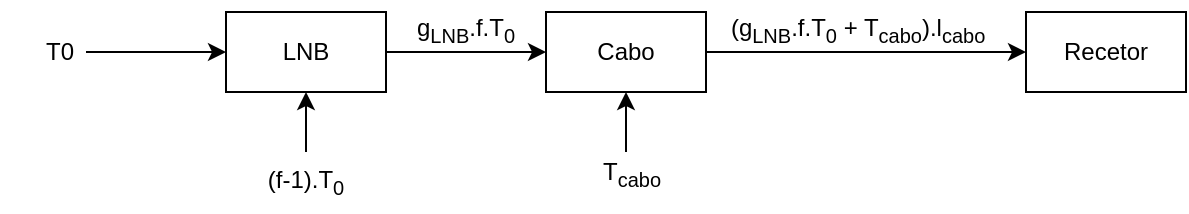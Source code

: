 <mxfile version="20.6.0" type="device"><diagram id="q6Dxpq96mhAu-25Jcwum" name="Página-1"><mxGraphModel dx="903" dy="418" grid="1" gridSize="10" guides="1" tooltips="1" connect="1" arrows="1" fold="1" page="1" pageScale="1" pageWidth="827" pageHeight="1169" math="0" shadow="0"><root><mxCell id="0"/><mxCell id="1" parent="0"/><mxCell id="jSZ7WVD0oFx_amYg4Ojq-1" value="" style="rounded=0;whiteSpace=wrap;html=1;" vertex="1" parent="1"><mxGeometry x="160" y="170" width="80" height="40" as="geometry"/></mxCell><mxCell id="jSZ7WVD0oFx_amYg4Ojq-2" value="LNB" style="text;html=1;strokeColor=none;fillColor=none;align=center;verticalAlign=middle;whiteSpace=wrap;rounded=0;" vertex="1" parent="1"><mxGeometry x="170" y="175" width="60" height="30" as="geometry"/></mxCell><mxCell id="jSZ7WVD0oFx_amYg4Ojq-3" value="" style="endArrow=classic;html=1;rounded=0;entryX=0;entryY=0.5;entryDx=0;entryDy=0;" edge="1" parent="1" target="jSZ7WVD0oFx_amYg4Ojq-1"><mxGeometry width="50" height="50" relative="1" as="geometry"><mxPoint x="90" y="190" as="sourcePoint"/><mxPoint x="440" y="230" as="targetPoint"/></mxGeometry></mxCell><mxCell id="jSZ7WVD0oFx_amYg4Ojq-4" value="T0" style="text;html=1;strokeColor=none;fillColor=none;align=center;verticalAlign=middle;whiteSpace=wrap;rounded=0;" vertex="1" parent="1"><mxGeometry x="47" y="175" width="60" height="30" as="geometry"/></mxCell><mxCell id="jSZ7WVD0oFx_amYg4Ojq-5" value="" style="endArrow=classic;html=1;rounded=0;entryX=0.5;entryY=1;entryDx=0;entryDy=0;" edge="1" parent="1" target="jSZ7WVD0oFx_amYg4Ojq-1"><mxGeometry width="50" height="50" relative="1" as="geometry"><mxPoint x="200" y="240" as="sourcePoint"/><mxPoint x="440" y="230" as="targetPoint"/></mxGeometry></mxCell><mxCell id="jSZ7WVD0oFx_amYg4Ojq-6" value="(f-1).T&lt;sub&gt;0&lt;/sub&gt;" style="text;html=1;strokeColor=none;fillColor=none;align=center;verticalAlign=middle;whiteSpace=wrap;rounded=0;" vertex="1" parent="1"><mxGeometry x="170" y="240" width="60" height="30" as="geometry"/></mxCell><mxCell id="jSZ7WVD0oFx_amYg4Ojq-7" value="" style="endArrow=classic;html=1;rounded=0;exitX=1;exitY=0.5;exitDx=0;exitDy=0;" edge="1" parent="1" source="jSZ7WVD0oFx_amYg4Ojq-1"><mxGeometry width="50" height="50" relative="1" as="geometry"><mxPoint x="390" y="280" as="sourcePoint"/><mxPoint x="320" y="190" as="targetPoint"/></mxGeometry></mxCell><mxCell id="jSZ7WVD0oFx_amYg4Ojq-8" value="" style="rounded=0;whiteSpace=wrap;html=1;" vertex="1" parent="1"><mxGeometry x="320" y="170" width="80" height="40" as="geometry"/></mxCell><mxCell id="jSZ7WVD0oFx_amYg4Ojq-9" value="Cabo" style="text;html=1;strokeColor=none;fillColor=none;align=center;verticalAlign=middle;whiteSpace=wrap;rounded=0;" vertex="1" parent="1"><mxGeometry x="330" y="175" width="60" height="30" as="geometry"/></mxCell><mxCell id="jSZ7WVD0oFx_amYg4Ojq-10" value="g&lt;sub&gt;LNB&lt;/sub&gt;.f.T&lt;sub&gt;0&lt;/sub&gt;" style="text;html=1;strokeColor=none;fillColor=none;align=center;verticalAlign=middle;whiteSpace=wrap;rounded=0;" vertex="1" parent="1"><mxGeometry x="250" y="164" width="60" height="30" as="geometry"/></mxCell><mxCell id="jSZ7WVD0oFx_amYg4Ojq-11" value="" style="endArrow=classic;html=1;rounded=0;exitX=1;exitY=0.5;exitDx=0;exitDy=0;" edge="1" parent="1" source="jSZ7WVD0oFx_amYg4Ojq-8"><mxGeometry width="50" height="50" relative="1" as="geometry"><mxPoint x="390" y="280" as="sourcePoint"/><mxPoint x="560" y="190" as="targetPoint"/></mxGeometry></mxCell><mxCell id="jSZ7WVD0oFx_amYg4Ojq-12" value="" style="endArrow=classic;html=1;rounded=0;entryX=0.5;entryY=1;entryDx=0;entryDy=0;" edge="1" parent="1" target="jSZ7WVD0oFx_amYg4Ojq-8"><mxGeometry width="50" height="50" relative="1" as="geometry"><mxPoint x="360" y="240" as="sourcePoint"/><mxPoint x="210" y="220" as="targetPoint"/></mxGeometry></mxCell><mxCell id="jSZ7WVD0oFx_amYg4Ojq-13" value="T&lt;sub&gt;cabo&lt;/sub&gt;" style="text;html=1;strokeColor=none;fillColor=none;align=center;verticalAlign=middle;whiteSpace=wrap;rounded=0;" vertex="1" parent="1"><mxGeometry x="333" y="236" width="60" height="30" as="geometry"/></mxCell><mxCell id="jSZ7WVD0oFx_amYg4Ojq-14" value="(g&lt;sub&gt;LNB&lt;/sub&gt;.f.T&lt;sub&gt;0&lt;/sub&gt; + T&lt;sub&gt;cabo&lt;/sub&gt;).l&lt;sub&gt;cabo&lt;/sub&gt;&lt;sub style=&quot;&quot;&gt;&amp;nbsp;&lt;/sub&gt;&lt;span style=&quot;font-size: 10px;&quot;&gt;&amp;nbsp;&lt;sub&gt;&amp;nbsp;&lt;/sub&gt;&lt;/span&gt;" style="text;html=1;strokeColor=none;fillColor=none;align=center;verticalAlign=middle;whiteSpace=wrap;rounded=0;" vertex="1" parent="1"><mxGeometry x="390" y="164" width="180" height="30" as="geometry"/></mxCell><mxCell id="jSZ7WVD0oFx_amYg4Ojq-16" value="" style="rounded=0;whiteSpace=wrap;html=1;" vertex="1" parent="1"><mxGeometry x="560" y="170" width="80" height="40" as="geometry"/></mxCell><mxCell id="jSZ7WVD0oFx_amYg4Ojq-17" value="Recetor" style="text;html=1;strokeColor=none;fillColor=none;align=center;verticalAlign=middle;whiteSpace=wrap;rounded=0;fontSize=12;" vertex="1" parent="1"><mxGeometry x="570" y="175" width="60" height="30" as="geometry"/></mxCell></root></mxGraphModel></diagram></mxfile>